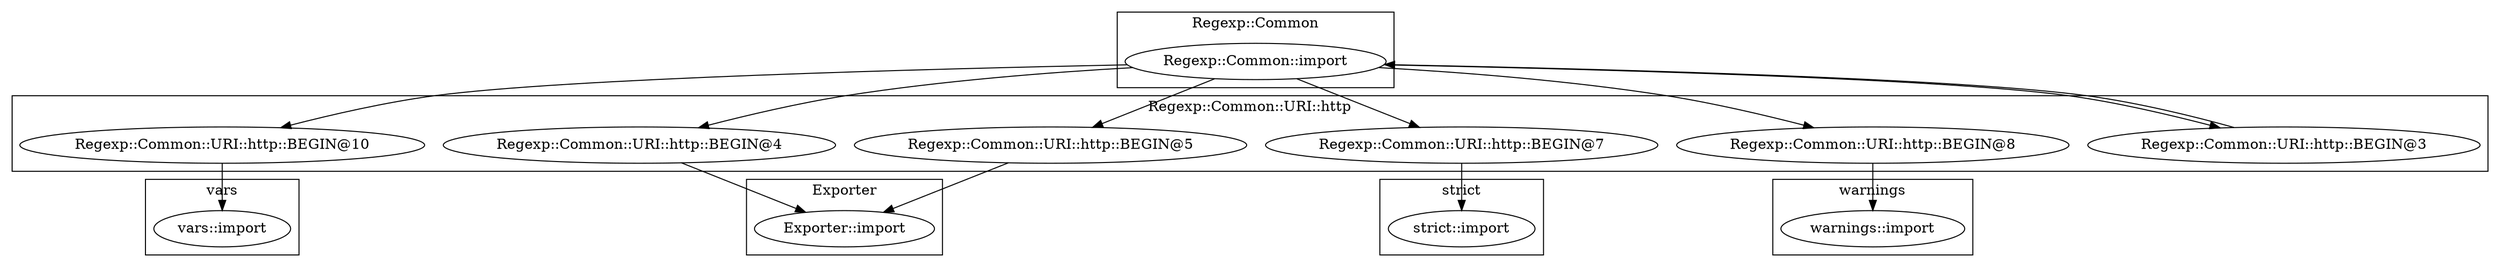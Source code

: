 digraph {
graph [overlap=false]
subgraph cluster_warnings {
	label="warnings";
	"warnings::import";
}
subgraph cluster_Regexp_Common_URI_http {
	label="Regexp::Common::URI::http";
	"Regexp::Common::URI::http::BEGIN@3";
	"Regexp::Common::URI::http::BEGIN@10";
	"Regexp::Common::URI::http::BEGIN@5";
	"Regexp::Common::URI::http::BEGIN@4";
	"Regexp::Common::URI::http::BEGIN@7";
	"Regexp::Common::URI::http::BEGIN@8";
}
subgraph cluster_vars {
	label="vars";
	"vars::import";
}
subgraph cluster_strict {
	label="strict";
	"strict::import";
}
subgraph cluster_Regexp_Common {
	label="Regexp::Common";
	"Regexp::Common::import";
}
subgraph cluster_Exporter {
	label="Exporter";
	"Exporter::import";
}
"Regexp::Common::URI::http::BEGIN@3" -> "Regexp::Common::import";
"Regexp::Common::URI::http::BEGIN@4" -> "Exporter::import";
"Regexp::Common::URI::http::BEGIN@5" -> "Exporter::import";
"Regexp::Common::import" -> "Regexp::Common::URI::http::BEGIN@7";
"Regexp::Common::import" -> "Regexp::Common::URI::http::BEGIN@8";
"Regexp::Common::import" -> "Regexp::Common::URI::http::BEGIN@4";
"Regexp::Common::URI::http::BEGIN@8" -> "warnings::import";
"Regexp::Common::import" -> "Regexp::Common::URI::http::BEGIN@5";
"Regexp::Common::import" -> "Regexp::Common::URI::http::BEGIN@10";
"Regexp::Common::import" -> "Regexp::Common::URI::http::BEGIN@3";
"Regexp::Common::URI::http::BEGIN@10" -> "vars::import";
"Regexp::Common::URI::http::BEGIN@7" -> "strict::import";
}
